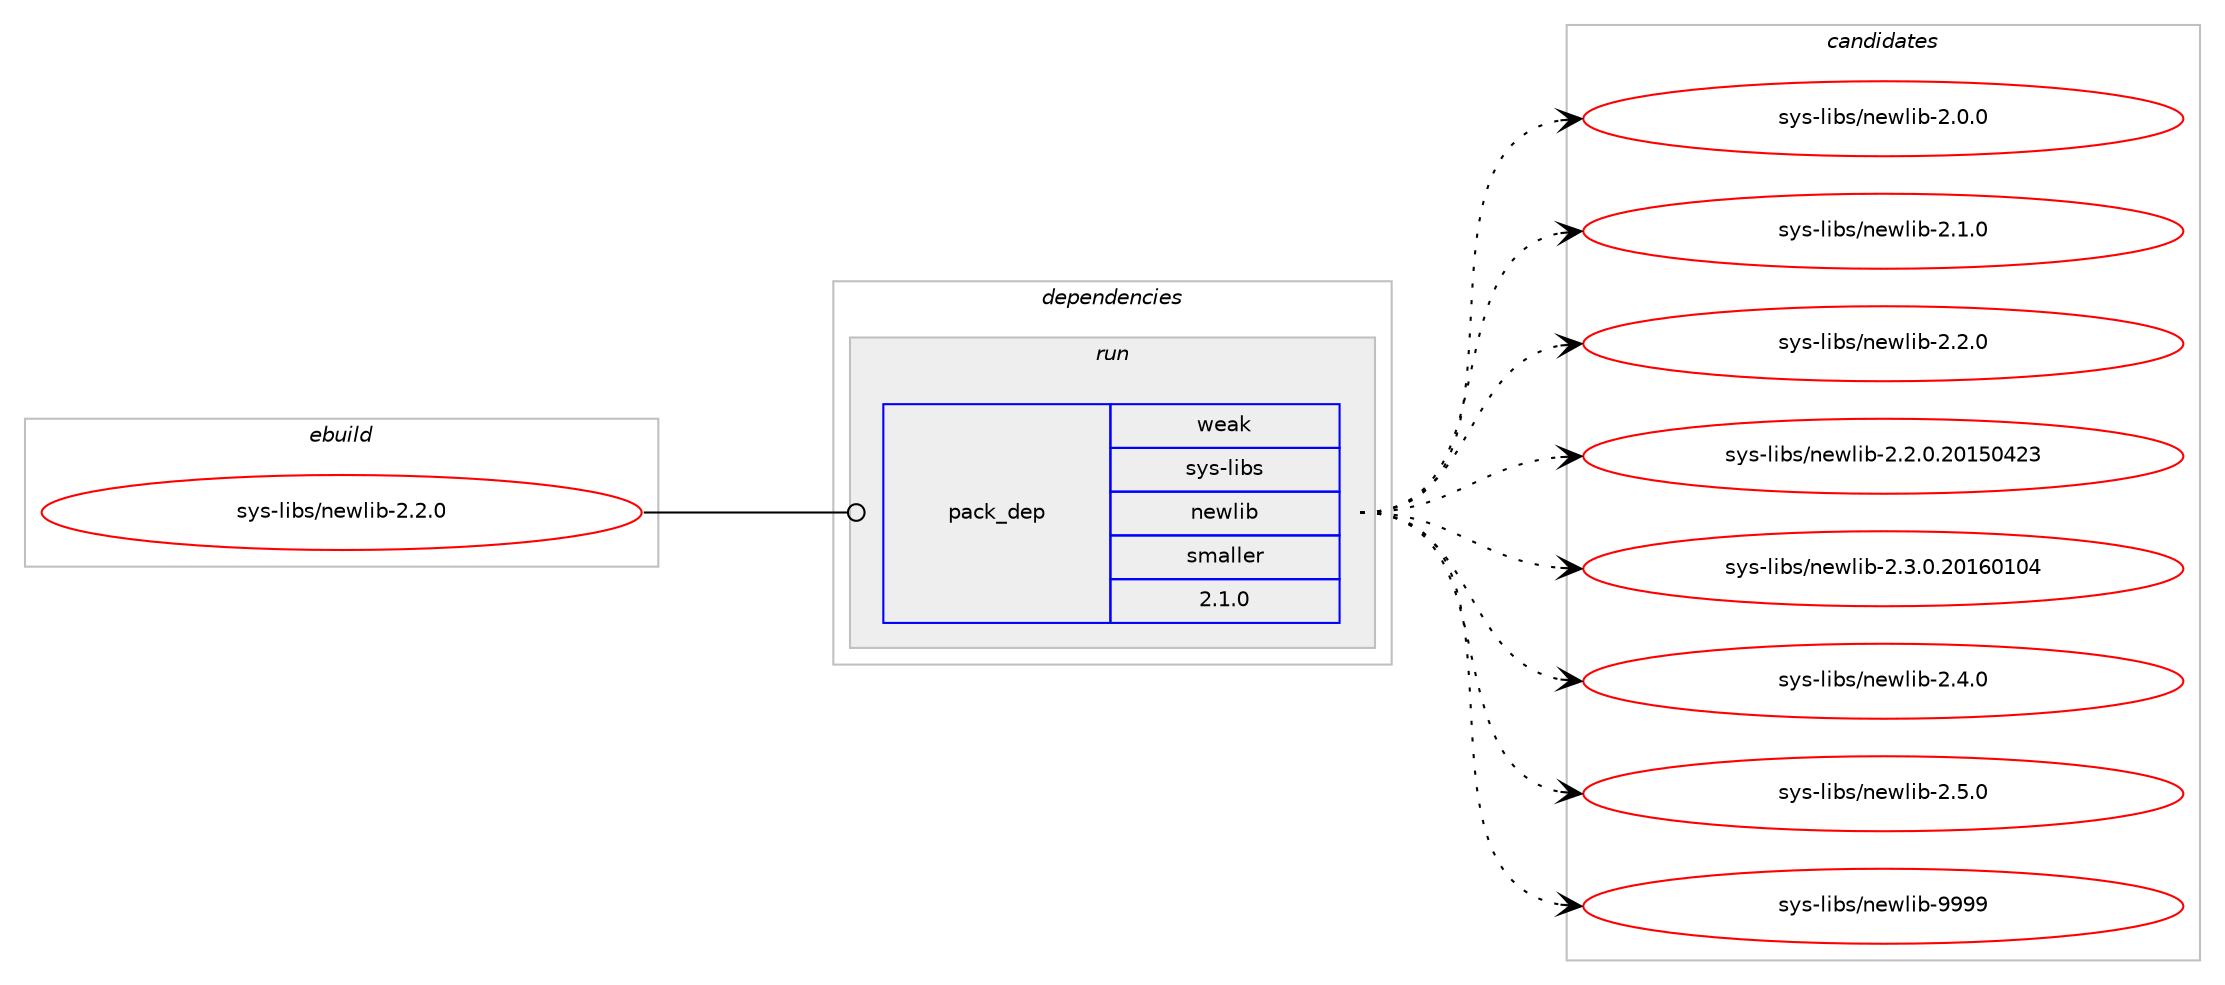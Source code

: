 digraph prolog {

# *************
# Graph options
# *************

newrank=true;
concentrate=true;
compound=true;
graph [rankdir=LR,fontname=Helvetica,fontsize=10,ranksep=1.5];#, ranksep=2.5, nodesep=0.2];
edge  [arrowhead=vee];
node  [fontname=Helvetica,fontsize=10];

# **********
# The ebuild
# **********

subgraph cluster_leftcol {
color=gray;
rank=same;
label=<<i>ebuild</i>>;
id [label="sys-libs/newlib-2.2.0", color=red, width=4, href="../sys-libs/newlib-2.2.0.svg"];
}

# ****************
# The dependencies
# ****************

subgraph cluster_midcol {
color=gray;
label=<<i>dependencies</i>>;
subgraph cluster_compile {
fillcolor="#eeeeee";
style=filled;
label=<<i>compile</i>>;
}
subgraph cluster_compileandrun {
fillcolor="#eeeeee";
style=filled;
label=<<i>compile and run</i>>;
}
subgraph cluster_run {
fillcolor="#eeeeee";
style=filled;
label=<<i>run</i>>;
subgraph pack1248276 {
dependency1739157 [label=<<TABLE BORDER="0" CELLBORDER="1" CELLSPACING="0" CELLPADDING="4" WIDTH="220"><TR><TD ROWSPAN="6" CELLPADDING="30">pack_dep</TD></TR><TR><TD WIDTH="110">weak</TD></TR><TR><TD>sys-libs</TD></TR><TR><TD>newlib</TD></TR><TR><TD>smaller</TD></TR><TR><TD>2.1.0</TD></TR></TABLE>>, shape=none, color=blue];
}
id:e -> dependency1739157:w [weight=20,style="solid",arrowhead="odot"];
}
}

# **************
# The candidates
# **************

subgraph cluster_choices {
rank=same;
color=gray;
label=<<i>candidates</i>>;

subgraph choice1248276 {
color=black;
nodesep=1;
choice11512111545108105981154711010111910810598455046484648 [label="sys-libs/newlib-2.0.0", color=red, width=4,href="../sys-libs/newlib-2.0.0.svg"];
choice11512111545108105981154711010111910810598455046494648 [label="sys-libs/newlib-2.1.0", color=red, width=4,href="../sys-libs/newlib-2.1.0.svg"];
choice11512111545108105981154711010111910810598455046504648 [label="sys-libs/newlib-2.2.0", color=red, width=4,href="../sys-libs/newlib-2.2.0.svg"];
choice11512111545108105981154711010111910810598455046504648465048495348525051 [label="sys-libs/newlib-2.2.0.20150423", color=red, width=4,href="../sys-libs/newlib-2.2.0.20150423.svg"];
choice11512111545108105981154711010111910810598455046514648465048495448494852 [label="sys-libs/newlib-2.3.0.20160104", color=red, width=4,href="../sys-libs/newlib-2.3.0.20160104.svg"];
choice11512111545108105981154711010111910810598455046524648 [label="sys-libs/newlib-2.4.0", color=red, width=4,href="../sys-libs/newlib-2.4.0.svg"];
choice11512111545108105981154711010111910810598455046534648 [label="sys-libs/newlib-2.5.0", color=red, width=4,href="../sys-libs/newlib-2.5.0.svg"];
choice115121115451081059811547110101119108105984557575757 [label="sys-libs/newlib-9999", color=red, width=4,href="../sys-libs/newlib-9999.svg"];
dependency1739157:e -> choice11512111545108105981154711010111910810598455046484648:w [style=dotted,weight="100"];
dependency1739157:e -> choice11512111545108105981154711010111910810598455046494648:w [style=dotted,weight="100"];
dependency1739157:e -> choice11512111545108105981154711010111910810598455046504648:w [style=dotted,weight="100"];
dependency1739157:e -> choice11512111545108105981154711010111910810598455046504648465048495348525051:w [style=dotted,weight="100"];
dependency1739157:e -> choice11512111545108105981154711010111910810598455046514648465048495448494852:w [style=dotted,weight="100"];
dependency1739157:e -> choice11512111545108105981154711010111910810598455046524648:w [style=dotted,weight="100"];
dependency1739157:e -> choice11512111545108105981154711010111910810598455046534648:w [style=dotted,weight="100"];
dependency1739157:e -> choice115121115451081059811547110101119108105984557575757:w [style=dotted,weight="100"];
}
}

}

